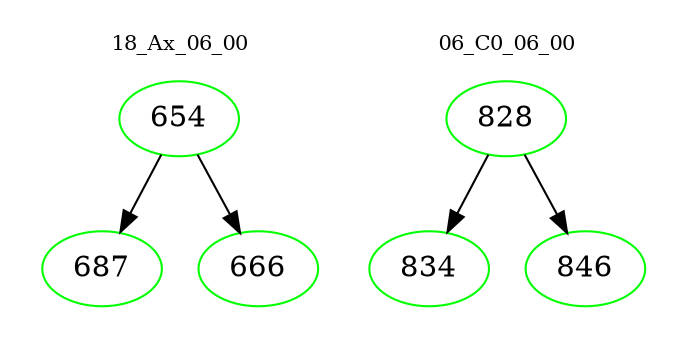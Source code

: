 digraph{
subgraph cluster_0 {
color = white
label = "18_Ax_06_00";
fontsize=10;
T0_654 [label="654", color="green"]
T0_654 -> T0_687 [color="black"]
T0_687 [label="687", color="green"]
T0_654 -> T0_666 [color="black"]
T0_666 [label="666", color="green"]
}
subgraph cluster_1 {
color = white
label = "06_C0_06_00";
fontsize=10;
T1_828 [label="828", color="green"]
T1_828 -> T1_834 [color="black"]
T1_834 [label="834", color="green"]
T1_828 -> T1_846 [color="black"]
T1_846 [label="846", color="green"]
}
}
